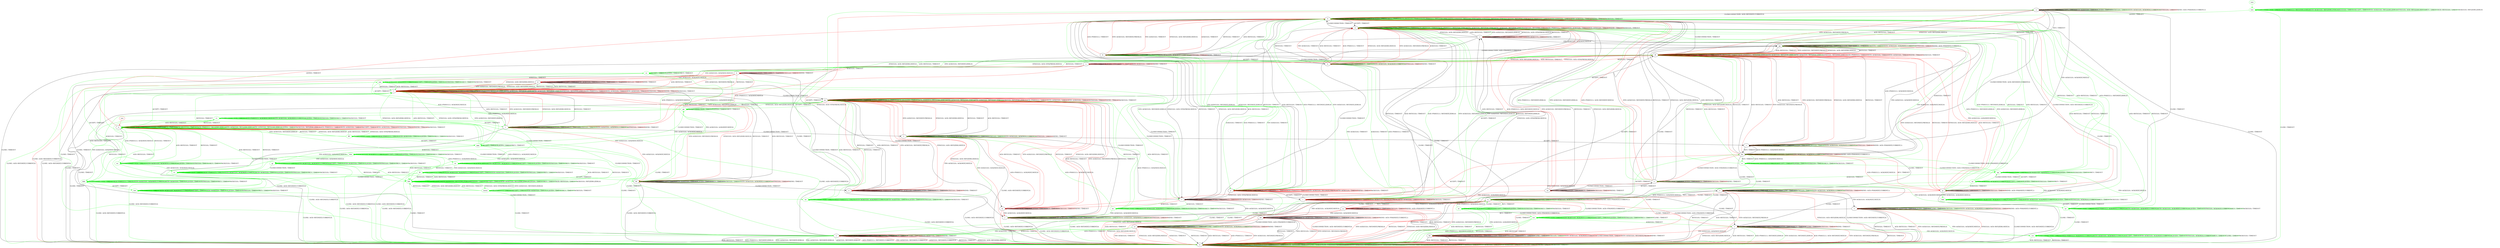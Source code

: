 digraph "" {
	graph ["Incoming time"=0.0031211376190185547,
		"Outgoing time"=0.04686260223388672,
		Output="{'States': 67, 'Transitions': 925, 'Filename': '../results/tcp_preset_100/TCP_Windows8_Server-TCP_Linux_Server-1.dot'}",
		Reference="{'States': 39, 'Transitions': 495, 'Filename': '../subjects/tcp/TCP_Windows8_Server.dot'}",
		Solver=yices,
		Updated="{'States': 58, 'Transitions': 685, 'Filename': '../subjects/tcp/TCP_Linux_Server.dot'}",
		"f-measure"=0.4959349593495935,
		precision=0.41496598639455784,
		recall=0.6161616161616161
	];
	a -> a	[key=0,
		label="ACK+PSH(V,V,1) / TIMEOUT"];
	a -> a	[key=1,
		label="ACCEPT / TIMEOUT"];
	a -> a	[key=2,
		label="FIN+ACK(V,V,0) / TIMEOUT"];
	a -> a	[key=3,
		label="LISTEN / TIMEOUT"];
	a -> a	[key=4,
		label="ACK(V,V,0) / TIMEOUT"];
	a -> a	[key=5,
		color=green,
		label="SYN+ACK(V,V,0) / ACK(NEXT,CURRENT,0)"];
	a -> a	[key=6,
		color=green,
		label="SYN(V,V,0) / TIMEOUT"];
	a -> a	[key=7,
		color=red,
		label="SEND / ACK+PSH(NEXT,CURRENT,1)"];
	a -> b	[key=0,
		label="CLOSECONNECTION / ACK+RST(NEXT,CURRENT,0)"];
	a -> v	[key=0,
		label="CLOSE / TIMEOUT"];
	a -> ff	[key=0,
		label="RST(V,V,0) / TIMEOUT"];
	a -> ff	[key=1,
		label="ACK+RST(V,V,0) / TIMEOUT"];
	a -> ff	[key=2,
		color=red,
		label="SYN+ACK(V,V,0) / RST(NEXT,FRESH,0)"];
	a -> ff	[key=3,
		color=red,
		label="SYN(V,V,0) / ACK+RST(ZERO,NEXT,0)"];
	a -> gg	[key=0,
		label="RCV / TIMEOUT"];
	b -> b	[key=0,
		label="CLOSECONNECTION / TIMEOUT"];
	b -> b	[key=1,
		label="RST(V,V,0) / TIMEOUT"];
	b -> b	[key=2,
		label="LISTEN / TIMEOUT"];
	b -> b	[key=3,
		label="RCV / TIMEOUT"];
	b -> b	[key=4,
		label="ACK+RST(V,V,0) / TIMEOUT"];
	b -> b	[key=5,
		color=green,
		label="ACK+PSH(V,V,1) / RST(ZERO,ZERO,0)"];
	b -> b	[key=6,
		color=green,
		label="SYN+ACK(V,V,0) / RST(ZERO,ZERO,0)"];
	b -> b	[key=7,
		color=green,
		label="FIN+ACK(V,V,0) / RST(ZERO,ZERO,0)"];
	b -> b	[key=8,
		color=green,
		label="ACK(V,V,0) / RST(ZERO,ZERO,0)"];
	b -> b	[key=9,
		color=red,
		label="ACK+PSH(V,V,1) / TIMEOUT"];
	b -> b	[key=10,
		color=red,
		label="SYN+ACK(V,V,0) / TIMEOUT"];
	b -> b	[key=11,
		color=red,
		label="FIN+ACK(V,V,0) / TIMEOUT"];
	b -> b	[key=12,
		color=red,
		label="SEND / TIMEOUT"];
	b -> b	[key=13,
		color=red,
		label="ACK(V,V,0) / TIMEOUT"];
	b -> n	[key=0,
		label="ACCEPT / TIMEOUT"];
	b -> r	[key=0,
		label="SYN(V,V,0) / ACK+SYN(FRESH,NEXT,0)"];
	b -> w	[key=0,
		label="CLOSE / TIMEOUT"];
	c -> c	[key=0,
		label="CLOSECONNECTION / TIMEOUT"];
	c -> c	[key=1,
		label="ACCEPT / TIMEOUT"];
	c -> c	[key=2,
		label="LISTEN / TIMEOUT"];
	c -> c	[key=3,
		label="RCV / TIMEOUT"];
	c -> c	[key=4,
		label="CLOSE / TIMEOUT"];
	c -> c	[key=5,
		label="ACK(V,V,0) / TIMEOUT"];
	c -> c	[key=6,
		color=red,
		label="SEND / TIMEOUT"];
	c -> w	[key=0,
		label="RST(V,V,0) / TIMEOUT"];
	c -> w	[key=1,
		label="SYN(V,V,0) / ACK+RST(ZERO,NEXT,0)"];
	c -> w	[key=2,
		label="ACK+RST(V,V,0) / TIMEOUT"];
	c -> w	[key=3,
		color=green,
		label="ACK+PSH(V,V,1) / RST(NEXT,ZERO,0)"];
	c -> w	[key=4,
		color=green,
		label="SYN+ACK(V,V,0) / RST(NEXT,ZERO,0)"];
	c -> w	[key=5,
		color=red,
		label="ACK+PSH(V,V,1) / ACK+RST(NEXT,NEXT,0)"];
	c -> w	[key=6,
		color=red,
		label="SYN+ACK(V,V,0) / RST(NEXT,FRESH,0)"];
	c -> hh	[key=0,
		color=red,
		label="FIN+ACK(V,V,0) / ACK(NEXT,NEXT,0)"];
	ccc	[color=green];
	c -> ccc	[key=0,
		color=green,
		label="FIN+ACK(V,V,0) / ACK(NEXT,NEXT,0)"];
	d -> d	[key=0,
		label="ACK+PSH(V,V,1) / TIMEOUT"];
	d -> d	[key=1,
		label="ACCEPT / TIMEOUT"];
	d -> d	[key=2,
		label="FIN+ACK(V,V,0) / TIMEOUT"];
	d -> d	[key=3,
		label="LISTEN / TIMEOUT"];
	d -> d	[key=4,
		label="RCV / TIMEOUT"];
	d -> d	[key=5,
		label="ACK(V,V,0) / TIMEOUT"];
	d -> d	[key=6,
		color=red,
		label="SEND / TIMEOUT"];
	d -> j	[key=0,
		label="CLOSECONNECTION / TIMEOUT"];
	d -> l	[key=0,
		label="RST(V,V,0) / TIMEOUT"];
	d -> l	[key=1,
		label="ACK+RST(V,V,0) / TIMEOUT"];
	d -> l	[key=2,
		color=red,
		label="SYN+ACK(V,V,0) / RST(NEXT,FRESH,0)"];
	d -> l	[key=3,
		color=red,
		label="SYN(V,V,0) / ACK+RST(ZERO,NEXT,0)"];
	d -> w	[key=0,
		label="CLOSE / ACK+RST(NEXT,CURRENT,0)"];
	e -> a	[key=0,
		color=red,
		label="ACCEPT / TIMEOUT"];
	e -> e	[key=0,
		label="CLOSECONNECTION / TIMEOUT"];
	e -> e	[key=1,
		label="ACK+PSH(V,V,1) / TIMEOUT"];
	e -> e	[key=2,
		label="FIN+ACK(V,V,0) / TIMEOUT"];
	e -> e	[key=3,
		label="LISTEN / TIMEOUT"];
	e -> e	[key=4,
		label="RCV / TIMEOUT"];
	e -> e	[key=5,
		label="ACK(V,V,0) / TIMEOUT"];
	e -> e	[key=6,
		color=red,
		label="SEND / TIMEOUT"];
	e -> w	[key=0,
		label="CLOSE / ACK+RST(NEXT,CURRENT,0)"];
	e -> ee	[key=0,
		label="RST(V,V,0) / TIMEOUT"];
	e -> ee	[key=1,
		label="ACK+RST(V,V,0) / TIMEOUT"];
	e -> ee	[key=2,
		color=red,
		label="SYN+ACK(V,V,0) / RST(NEXT,FRESH,0)"];
	e -> ee	[key=3,
		color=red,
		label="SYN(V,V,0) / ACK+RST(ZERO,NEXT,0)"];
	f -> e	[key=0,
		color=red,
		label="FIN+ACK(V,V,0) / ACK(NEXT,NEXT,0)"];
	f -> f	[key=0,
		label="CLOSECONNECTION / TIMEOUT"];
	f -> f	[key=1,
		label="ACK+PSH(V,V,1) / ACK(NEXT,NEXT,0)"];
	f -> f	[key=2,
		label="LISTEN / TIMEOUT"];
	f -> f	[key=3,
		label="RCV / TIMEOUT"];
	f -> f	[key=4,
		label="ACK(V,V,0) / TIMEOUT"];
	f -> f	[key=5,
		color=green,
		label="SYN+ACK(V,V,0) / ACK(NEXT,CURRENT,0)"];
	f -> f	[key=6,
		color=green,
		label="SYN(V,V,0) / TIMEOUT"];
	f -> f	[key=7,
		color=red,
		label="SEND / TIMEOUT"];
	f -> s	[key=0,
		label="ACCEPT / TIMEOUT"];
	f -> w	[key=0,
		label="CLOSE / ACK+RST(NEXT,CURRENT,0)"];
	f -> ee	[key=0,
		label="RST(V,V,0) / TIMEOUT"];
	f -> ee	[key=1,
		label="ACK+RST(V,V,0) / TIMEOUT"];
	f -> ee	[key=2,
		color=red,
		label="SYN+ACK(V,V,0) / RST(NEXT,FRESH,0)"];
	f -> ee	[key=3,
		color=red,
		label="SYN(V,V,0) / ACK+RST(ZERO,NEXT,0)"];
	oo	[color=green];
	f -> oo	[key=0,
		color=green,
		label="FIN+ACK(V,V,0) / ACK(NEXT,NEXT,0)"];
	g -> g	[key=0,
		label="ACCEPT / TIMEOUT"];
	g -> g	[key=1,
		label="LISTEN / TIMEOUT"];
	g -> g	[key=2,
		label="RCV / TIMEOUT"];
	g -> g	[key=3,
		label="ACK(V,V,0) / TIMEOUT"];
	g -> g	[key=4,
		color=red,
		label="SEND / ACK+PSH(NEXT,CURRENT,1)"];
	g -> q	[key=0,
		color=red,
		label="ACK+PSH(V,V,1) / ACK(NEXT,NEXT,0)"];
	g -> q	[key=1,
		color=red,
		label="CLOSE / TIMEOUT"];
	g -> w	[key=0,
		color=red,
		label="CLOSECONNECTION / ACK+RST(NEXT,CURRENT,0)"];
	g -> w	[key=1,
		color=red,
		label="SYN+ACK(V,V,0) / RST(NEXT,FRESH,0)"];
	g -> w	[key=2,
		color=red,
		label="RST(V,V,0) / TIMEOUT"];
	g -> w	[key=3,
		color=red,
		label="SYN(V,V,0) / ACK+RST(ZERO,NEXT,0)"];
	g -> w	[key=4,
		color=red,
		label="ACK+RST(V,V,0) / TIMEOUT"];
	g -> dd	[key=0,
		color=red,
		label="FIN+ACK(V,V,0) / ACK(NEXT,NEXT,0)"];
	h -> h	[key=0,
		label="ACCEPT / TIMEOUT"];
	h -> h	[key=1,
		label="LISTEN / TIMEOUT"];
	h -> h	[key=2,
		label="RCV / TIMEOUT"];
	h -> h	[key=3,
		color=green,
		label="SYN+ACK(V,V,0) / ACK(NEXT,CURRENT,0)"];
	h -> h	[key=4,
		color=green,
		label="SYN(V,V,0) / TIMEOUT"];
	h -> h	[key=5,
		color=red,
		label="SEND / TIMEOUT"];
	h -> i	[key=0,
		color=green,
		label="ACK+PSH(V,V,1) / TIMEOUT"];
	h -> i	[key=1,
		color=green,
		label="FIN+ACK(V,V,0) / TIMEOUT"];
	h -> i	[key=2,
		color=green,
		label="ACK(V,V,0) / TIMEOUT"];
	h -> n	[key=0,
		label="RST(V,V,0) / TIMEOUT"];
	h -> n	[key=1,
		label="ACK+RST(V,V,0) / TIMEOUT"];
	h -> n	[key=2,
		color=red,
		label="ACK+PSH(V,V,1) / TIMEOUT"];
	h -> n	[key=3,
		color=red,
		label="SYN+ACK(V,V,0) / RST(NEXT,FRESH,0)"];
	h -> n	[key=4,
		color=red,
		label="FIN+ACK(V,V,0) / TIMEOUT"];
	h -> n	[key=5,
		color=red,
		label="SYN(V,V,0) / ACK+RST(ZERO,NEXT,0)"];
	h -> n	[key=6,
		color=red,
		label="ACK(V,V,0) / TIMEOUT"];
	h -> cc	[key=0,
		label="CLOSE / TIMEOUT"];
	h -> ll	[key=0,
		label="CLOSECONNECTION / TIMEOUT"];
	i -> i	[key=0,
		label="ACCEPT / TIMEOUT"];
	i -> i	[key=1,
		label="LISTEN / TIMEOUT"];
	i -> i	[key=2,
		label="RCV / TIMEOUT"];
	i -> i	[key=3,
		color=red,
		label="ACK+PSH(V,V,1) / TIMEOUT"];
	i -> i	[key=4,
		color=red,
		label="SYN+ACK(V,V,0) / RST(NEXT,FRESH,0)"];
	i -> i	[key=5,
		color=red,
		label="FIN+ACK(V,V,0) / TIMEOUT"];
	i -> i	[key=6,
		color=red,
		label="SEND / TIMEOUT"];
	i -> i	[key=7,
		color=red,
		label="ACK(V,V,0) / TIMEOUT"];
	i -> n	[key=0,
		label="RST(V,V,0) / TIMEOUT"];
	i -> n	[key=1,
		label="ACK+RST(V,V,0) / TIMEOUT"];
	i -> n	[key=2,
		color=green,
		label="ACK+PSH(V,V,1) / RST(NEXT,ZERO,0)"];
	i -> n	[key=3,
		color=green,
		label="SYN+ACK(V,V,0) / RST(NEXT,ZERO,0)"];
	i -> n	[key=4,
		color=green,
		label="FIN+ACK(V,V,0) / RST(NEXT,ZERO,0)"];
	i -> n	[key=5,
		color=green,
		label="ACK(V,V,0) / RST(NEXT,ZERO,0)"];
	i -> p	[key=0,
		label="CLOSECONNECTION / TIMEOUT"];
	i -> y	[key=0,
		color=green,
		label="CLOSE / TIMEOUT"];
	i -> z	[key=0,
		label="SYN(V,V,0) / ACK+SYN(FRESH,NEXT,0)"];
	i -> hh	[key=0,
		color=red,
		label="CLOSE / TIMEOUT"];
	j -> j	[key=0,
		label="CLOSECONNECTION / TIMEOUT"];
	j -> j	[key=1,
		label="ACK+PSH(V,V,1) / TIMEOUT"];
	j -> j	[key=2,
		label="FIN+ACK(V,V,0) / TIMEOUT"];
	j -> j	[key=3,
		label="LISTEN / TIMEOUT"];
	j -> j	[key=4,
		label="RCV / TIMEOUT"];
	j -> j	[key=5,
		label="ACK(V,V,0) / TIMEOUT"];
	j -> j	[key=6,
		color=green,
		label="SYN+ACK(V,V,0) / ACK(NEXT,CURRENT,0)"];
	j -> j	[key=7,
		color=green,
		label="SYN(V,V,0) / TIMEOUT"];
	j -> j	[key=8,
		color=red,
		label="SEND / TIMEOUT"];
	j -> w	[key=0,
		label="CLOSE / ACK+RST(NEXT,CURRENT,0)"];
	j -> ee	[key=0,
		label="RST(V,V,0) / TIMEOUT"];
	j -> ee	[key=1,
		label="ACK+RST(V,V,0) / TIMEOUT"];
	j -> ee	[key=2,
		color=red,
		label="SYN+ACK(V,V,0) / RST(NEXT,FRESH,0)"];
	j -> ee	[key=3,
		color=red,
		label="SYN(V,V,0) / ACK+RST(ZERO,NEXT,0)"];
	j -> gg	[key=0,
		label="ACCEPT / TIMEOUT"];
	k -> d	[key=0,
		color=red,
		label="FIN+ACK(V,V,0) / ACK(NEXT,NEXT,0)"];
	k -> k	[key=0,
		label="ACCEPT / TIMEOUT"];
	k -> k	[key=1,
		label="LISTEN / TIMEOUT"];
	k -> k	[key=2,
		label="RCV / TIMEOUT"];
	k -> k	[key=3,
		label="ACK(V,V,0) / TIMEOUT"];
	k -> k	[key=4,
		color=red,
		label="SEND / TIMEOUT"];
	k -> l	[key=0,
		color=red,
		label="SYN+ACK(V,V,0) / RST(NEXT,FRESH,0)"];
	k -> l	[key=1,
		color=red,
		label="RST(V,V,0) / TIMEOUT"];
	k -> l	[key=2,
		color=red,
		label="SYN(V,V,0) / ACK+RST(ZERO,NEXT,0)"];
	k -> l	[key=3,
		color=red,
		label="ACK+RST(V,V,0) / TIMEOUT"];
	k -> m	[key=0,
		label="CLOSECONNECTION / TIMEOUT"];
	k -> t	[key=0,
		color=red,
		label="ACK+PSH(V,V,1) / ACK(NEXT,NEXT,0)"];
	k -> w	[key=0,
		color=red,
		label="CLOSE / ACK+RST(NEXT,CURRENT,0)"];
	l -> l	[key=0,
		label="RST(V,V,0) / TIMEOUT"];
	l -> l	[key=1,
		label="ACCEPT / TIMEOUT"];
	l -> l	[key=2,
		label="LISTEN / TIMEOUT"];
	l -> l	[key=3,
		label="RCV / TIMEOUT"];
	l -> l	[key=4,
		label="ACK+RST(V,V,0) / TIMEOUT"];
	l -> l	[key=5,
		color=green,
		label="ACK+PSH(V,V,1) / RST(ZERO,ZERO,0)"];
	l -> l	[key=6,
		color=green,
		label="SYN+ACK(V,V,0) / RST(ZERO,ZERO,0)"];
	l -> l	[key=7,
		color=green,
		label="FIN+ACK(V,V,0) / RST(ZERO,ZERO,0)"];
	l -> l	[key=8,
		color=green,
		label="ACK(V,V,0) / RST(ZERO,ZERO,0)"];
	l -> l	[key=9,
		color=red,
		label="ACK+PSH(V,V,1) / TIMEOUT"];
	l -> l	[key=10,
		color=red,
		label="SYN+ACK(V,V,0) / TIMEOUT"];
	l -> l	[key=11,
		color=red,
		label="FIN+ACK(V,V,0) / TIMEOUT"];
	l -> l	[key=12,
		color=red,
		label="SYN(V,V,0) / TIMEOUT"];
	l -> l	[key=13,
		color=red,
		label="SEND / TIMEOUT"];
	l -> l	[key=14,
		color=red,
		label="ACK(V,V,0) / TIMEOUT"];
	l -> w	[key=0,
		label="CLOSE / TIMEOUT"];
	l -> ee	[key=0,
		label="CLOSECONNECTION / TIMEOUT"];
	ggg	[color=green];
	l -> ggg	[key=0,
		color=green,
		label="SYN(V,V,0) / ACK+SYN(FRESH,NEXT,0)"];
	m -> f	[key=0,
		color=red,
		label="ACK+PSH(V,V,1) / ACK(NEXT,NEXT,0)"];
	m -> j	[key=0,
		color=red,
		label="FIN+ACK(V,V,0) / ACK(NEXT,NEXT,0)"];
	m -> m	[key=0,
		label="CLOSECONNECTION / TIMEOUT"];
	m -> m	[key=1,
		label="LISTEN / TIMEOUT"];
	m -> m	[key=2,
		label="RCV / TIMEOUT"];
	m -> m	[key=3,
		label="ACK(V,V,0) / TIMEOUT"];
	m -> m	[key=4,
		color=red,
		label="SEND / TIMEOUT"];
	m -> w	[key=0,
		color=red,
		label="CLOSE / ACK+RST(NEXT,CURRENT,0)"];
	m -> bb	[key=0,
		color=red,
		label="ACCEPT / TIMEOUT"];
	m -> ee	[key=0,
		color=red,
		label="SYN+ACK(V,V,0) / RST(NEXT,FRESH,0)"];
	m -> ee	[key=1,
		color=red,
		label="RST(V,V,0) / TIMEOUT"];
	m -> ee	[key=2,
		color=red,
		label="SYN(V,V,0) / ACK+RST(ZERO,NEXT,0)"];
	m -> ee	[key=3,
		color=red,
		label="ACK+RST(V,V,0) / TIMEOUT"];
	n -> b	[key=0,
		label="CLOSECONNECTION / TIMEOUT"];
	n -> n	[key=0,
		label="RST(V,V,0) / TIMEOUT"];
	n -> n	[key=1,
		label="ACCEPT / TIMEOUT"];
	n -> n	[key=2,
		label="LISTEN / TIMEOUT"];
	n -> n	[key=3,
		label="RCV / TIMEOUT"];
	n -> n	[key=4,
		label="ACK+RST(V,V,0) / TIMEOUT"];
	n -> n	[key=5,
		color=green,
		label="ACK+PSH(V,V,1) / RST(ZERO,ZERO,0)"];
	n -> n	[key=6,
		color=green,
		label="SYN+ACK(V,V,0) / RST(ZERO,ZERO,0)"];
	n -> n	[key=7,
		color=green,
		label="FIN+ACK(V,V,0) / RST(ZERO,ZERO,0)"];
	n -> n	[key=8,
		color=green,
		label="ACK(V,V,0) / RST(ZERO,ZERO,0)"];
	n -> n	[key=9,
		color=red,
		label="ACK+PSH(V,V,1) / TIMEOUT"];
	n -> n	[key=10,
		color=red,
		label="SYN+ACK(V,V,0) / TIMEOUT"];
	n -> n	[key=11,
		color=red,
		label="FIN+ACK(V,V,0) / TIMEOUT"];
	n -> n	[key=12,
		color=red,
		label="SEND / TIMEOUT"];
	n -> n	[key=13,
		color=red,
		label="ACK(V,V,0) / TIMEOUT"];
	n -> w	[key=0,
		label="CLOSE / TIMEOUT"];
	n -> z	[key=0,
		label="SYN(V,V,0) / ACK+SYN(FRESH,NEXT,0)"];
	o -> b	[key=0,
		label="RST(V,V,0) / TIMEOUT"];
	o -> b	[key=1,
		label="SYN(V,V,0) / ACK+RST(ZERO,NEXT,0)"];
	o -> b	[key=2,
		label="ACK+RST(V,V,0) / TIMEOUT"];
	o -> b	[key=3,
		color=green,
		label="ACK+PSH(V,V,1) / RST(NEXT,ZERO,0)"];
	o -> b	[key=4,
		color=green,
		label="SYN+ACK(V,V,0) / RST(NEXT,ZERO,0)"];
	o -> b	[key=5,
		color=red,
		label="ACK+PSH(V,V,1) / ACK+RST(NEXT,NEXT,0)"];
	o -> b	[key=6,
		color=red,
		label="SYN+ACK(V,V,0) / RST(NEXT,FRESH,0)"];
	o -> c	[key=0,
		label="CLOSE / TIMEOUT"];
	o -> o	[key=0,
		label="CLOSECONNECTION / TIMEOUT"];
	o -> o	[key=1,
		label="LISTEN / TIMEOUT"];
	o -> o	[key=2,
		label="RCV / TIMEOUT"];
	o -> o	[key=3,
		label="ACK(V,V,0) / TIMEOUT"];
	o -> o	[key=4,
		color=red,
		label="SEND / TIMEOUT"];
	o -> p	[key=0,
		color=red,
		label="FIN+ACK(V,V,0) / ACK(NEXT,NEXT,0)"];
	o -> aa	[key=0,
		label="ACCEPT / TIMEOUT"];
	yy	[color=green];
	o -> yy	[key=0,
		color=green,
		label="FIN+ACK(V,V,0) / ACK(NEXT,NEXT,0)"];
	p -> b	[key=0,
		label="RST(V,V,0) / TIMEOUT"];
	p -> b	[key=1,
		label="ACK+RST(V,V,0) / TIMEOUT"];
	p -> b	[key=2,
		color=green,
		label="ACK+PSH(V,V,1) / RST(NEXT,ZERO,0)"];
	p -> b	[key=3,
		color=green,
		label="SYN+ACK(V,V,0) / RST(NEXT,ZERO,0)"];
	p -> b	[key=4,
		color=green,
		label="FIN+ACK(V,V,0) / RST(NEXT,ZERO,0)"];
	p -> b	[key=5,
		color=green,
		label="ACK(V,V,0) / RST(NEXT,ZERO,0)"];
	p -> i	[key=0,
		label="ACCEPT / TIMEOUT"];
	p -> p	[key=0,
		label="CLOSECONNECTION / TIMEOUT"];
	p -> p	[key=1,
		label="LISTEN / TIMEOUT"];
	p -> p	[key=2,
		label="RCV / TIMEOUT"];
	p -> p	[key=3,
		color=red,
		label="ACK+PSH(V,V,1) / TIMEOUT"];
	p -> p	[key=4,
		color=red,
		label="SYN+ACK(V,V,0) / RST(NEXT,FRESH,0)"];
	p -> p	[key=5,
		color=red,
		label="FIN+ACK(V,V,0) / TIMEOUT"];
	p -> p	[key=6,
		color=red,
		label="SEND / TIMEOUT"];
	p -> p	[key=7,
		color=red,
		label="ACK(V,V,0) / TIMEOUT"];
	p -> r	[key=0,
		label="SYN(V,V,0) / ACK+SYN(FRESH,NEXT,0)"];
	p -> y	[key=0,
		color=green,
		label="CLOSE / TIMEOUT"];
	p -> hh	[key=0,
		color=red,
		label="CLOSE / TIMEOUT"];
	q -> c	[key=0,
		color=red,
		label="CLOSECONNECTION / ACK+FIN(NEXT,CURRENT,0)"];
	q -> g	[key=0,
		color=red,
		label="RCV / TIMEOUT"];
	q -> q	[key=0,
		label="ACCEPT / TIMEOUT"];
	q -> q	[key=1,
		label="LISTEN / TIMEOUT"];
	q -> q	[key=2,
		label="CLOSE / TIMEOUT"];
	q -> q	[key=3,
		label="ACK(V,V,0) / TIMEOUT"];
	q -> q	[key=4,
		color=green,
		label="SYN+ACK(V,V,0) / ACK(NEXT,CURRENT,0)"];
	q -> q	[key=5,
		color=green,
		label="SYN(V,V,0) / TIMEOUT"];
	q -> q	[key=6,
		color=red,
		label="SEND / ACK+PSH(NEXT,CURRENT,1)"];
	q -> w	[key=0,
		label="RST(V,V,0) / TIMEOUT"];
	q -> w	[key=1,
		label="ACK+RST(V,V,0) / TIMEOUT"];
	q -> w	[key=2,
		color=red,
		label="SYN+ACK(V,V,0) / RST(NEXT,FRESH,0)"];
	q -> w	[key=3,
		color=red,
		label="SYN(V,V,0) / ACK+RST(ZERO,NEXT,0)"];
	q -> x	[key=0,
		label="ACK+PSH(V,V,1) / ACK(NEXT,NEXT,0)"];
	q -> dd	[key=0,
		label="FIN+ACK(V,V,0) / ACK(NEXT,NEXT,0)"];
	ww	[color=green];
	q -> ww	[key=0,
		color=green,
		label="CLOSECONNECTION / ACK+FIN(NEXT,CURRENT,0)"];
	zz	[color=green];
	q -> zz	[key=0,
		color=green,
		label="RCV / TIMEOUT"];
	r -> b	[key=0,
		label="RST(V,V,0) / TIMEOUT"];
	r -> b	[key=1,
		label="SYN(V,V,0) / ACK+RST(ZERO,NEXT,0)"];
	r -> b	[key=2,
		label="ACK+RST(V,V,0) / TIMEOUT"];
	r -> b	[key=3,
		color=green,
		label="SYN+ACK(V,V,0) / RST(NEXT,ZERO,0)"];
	r -> f	[key=0,
		label="ACK+PSH(V,V,1) / ACK(NEXT,NEXT,0)"];
	r -> j	[key=0,
		label="FIN+ACK(V,V,0) / ACK(NEXT,NEXT,0)"];
	r -> m	[key=0,
		color=red,
		label="ACK(V,V,0) / TIMEOUT"];
	r -> r	[key=0,
		label="CLOSECONNECTION / TIMEOUT"];
	r -> r	[key=1,
		label="LISTEN / TIMEOUT"];
	r -> r	[key=2,
		label="RCV / TIMEOUT"];
	r -> r	[key=3,
		color=red,
		label="SYN+ACK(V,V,0) / TIMEOUT"];
	r -> r	[key=4,
		color=red,
		label="SEND / TIMEOUT"];
	r -> y	[key=0,
		label="CLOSE / TIMEOUT"];
	r -> z	[key=0,
		label="ACCEPT / TIMEOUT"];
	nn	[color=green];
	r -> nn	[key=0,
		color=green,
		label="ACK(V,V,0) / TIMEOUT"];
	s -> a	[key=0,
		label="FIN+ACK(V,V,0) / ACK(NEXT,NEXT,0)"];
	s -> b	[key=0,
		label="CLOSECONNECTION / ACK+RST(NEXT,CURRENT,0)"];
	s -> s	[key=0,
		label="ACK+PSH(V,V,1) / ACK(NEXT,NEXT,0)"];
	s -> s	[key=1,
		label="ACCEPT / TIMEOUT"];
	s -> s	[key=2,
		label="LISTEN / TIMEOUT"];
	s -> s	[key=3,
		label="ACK(V,V,0) / TIMEOUT"];
	s -> s	[key=4,
		color=green,
		label="SYN+ACK(V,V,0) / ACK(NEXT,CURRENT,0)"];
	s -> s	[key=5,
		color=green,
		label="SYN(V,V,0) / TIMEOUT"];
	s -> s	[key=6,
		color=red,
		label="SEND / ACK+PSH(NEXT,CURRENT,1)"];
	s -> x	[key=0,
		label="CLOSE / TIMEOUT"];
	s -> bb	[key=0,
		label="RCV / TIMEOUT"];
	s -> ff	[key=0,
		label="RST(V,V,0) / TIMEOUT"];
	s -> ff	[key=1,
		label="ACK+RST(V,V,0) / TIMEOUT"];
	s -> ff	[key=2,
		color=red,
		label="SYN+ACK(V,V,0) / RST(NEXT,FRESH,0)"];
	s -> ff	[key=3,
		color=red,
		label="SYN(V,V,0) / ACK+RST(ZERO,NEXT,0)"];
	t -> f	[key=0,
		label="CLOSECONNECTION / TIMEOUT"];
	t -> l	[key=0,
		label="RST(V,V,0) / TIMEOUT"];
	t -> l	[key=1,
		label="ACK+RST(V,V,0) / TIMEOUT"];
	t -> l	[key=2,
		color=red,
		label="SYN+ACK(V,V,0) / RST(NEXT,FRESH,0)"];
	t -> l	[key=3,
		color=red,
		label="SYN(V,V,0) / ACK+RST(ZERO,NEXT,0)"];
	t -> t	[key=0,
		label="ACK+PSH(V,V,1) / ACK(NEXT,NEXT,0)"];
	t -> t	[key=1,
		label="ACCEPT / TIMEOUT"];
	t -> t	[key=2,
		label="LISTEN / TIMEOUT"];
	t -> t	[key=3,
		label="RCV / TIMEOUT"];
	t -> t	[key=4,
		label="ACK(V,V,0) / TIMEOUT"];
	t -> t	[key=5,
		color=green,
		label="SYN+ACK(V,V,0) / ACK(NEXT,CURRENT,0)"];
	t -> t	[key=6,
		color=green,
		label="SYN(V,V,0) / TIMEOUT"];
	t -> t	[key=7,
		color=red,
		label="SEND / TIMEOUT"];
	t -> w	[key=0,
		label="CLOSE / ACK+RST(NEXT,CURRENT,0)"];
	t -> kk	[key=0,
		color=red,
		label="FIN+ACK(V,V,0) / ACK(NEXT,NEXT,0)"];
	eee	[color=green];
	t -> eee	[key=0,
		color=green,
		label="FIN+ACK(V,V,0) / ACK(NEXT,NEXT,0)"];
	u -> d	[key=0,
		color=red,
		label="FIN+ACK(V,V,0) / ACK(NEXT,NEXT,0)"];
	u -> k	[key=0,
		color=red,
		label="ACK(V,V,0) / TIMEOUT"];
	u -> r	[key=0,
		label="CLOSECONNECTION / TIMEOUT"];
	u -> t	[key=0,
		color=red,
		label="ACK+PSH(V,V,1) / ACK(NEXT,NEXT,0)"];
	u -> u	[key=0,
		label="ACCEPT / TIMEOUT"];
	u -> u	[key=1,
		label="LISTEN / TIMEOUT"];
	u -> u	[key=2,
		label="RCV / TIMEOUT"];
	u -> u	[key=3,
		color=red,
		label="SYN+ACK(V,V,0) / TIMEOUT"];
	u -> u	[key=4,
		color=red,
		label="SEND / TIMEOUT"];
	u -> y	[key=0,
		label="CLOSE / TIMEOUT"];
	u -> ff	[key=0,
		color=red,
		label="RST(V,V,0) / TIMEOUT"];
	u -> ff	[key=1,
		color=red,
		label="SYN(V,V,0) / ACK+RST(ZERO,NEXT,0)"];
	u -> ff	[key=2,
		color=red,
		label="ACK+RST(V,V,0) / TIMEOUT"];
	v -> v	[key=0,
		label="ACK+PSH(V,V,1) / TIMEOUT"];
	v -> v	[key=1,
		label="ACCEPT / TIMEOUT"];
	v -> v	[key=2,
		label="FIN+ACK(V,V,0) / TIMEOUT"];
	v -> v	[key=3,
		label="LISTEN / TIMEOUT"];
	v -> v	[key=4,
		label="CLOSE / TIMEOUT"];
	v -> v	[key=5,
		label="ACK(V,V,0) / TIMEOUT"];
	v -> v	[key=6,
		color=green,
		label="SYN+ACK(V,V,0) / ACK(NEXT,CURRENT,0)"];
	v -> v	[key=7,
		color=green,
		label="SYN(V,V,0) / TIMEOUT"];
	v -> v	[key=8,
		color=red,
		label="SEND / ACK+PSH(NEXT,CURRENT,1)"];
	v -> w	[key=0,
		label="CLOSECONNECTION / ACK+RST(NEXT,CURRENT,0)"];
	v -> w	[key=1,
		label="RST(V,V,0) / TIMEOUT"];
	v -> w	[key=2,
		label="ACK+RST(V,V,0) / TIMEOUT"];
	v -> w	[key=3,
		color=red,
		label="SYN+ACK(V,V,0) / RST(NEXT,FRESH,0)"];
	v -> w	[key=4,
		color=red,
		label="SYN(V,V,0) / ACK+RST(ZERO,NEXT,0)"];
	v -> dd	[key=0,
		label="RCV / TIMEOUT"];
	w -> w	[key=0,
		label="CLOSECONNECTION / TIMEOUT"];
	w -> w	[key=1,
		label="RST(V,V,0) / TIMEOUT"];
	w -> w	[key=2,
		label="ACCEPT / TIMEOUT"];
	w -> w	[key=3,
		label="LISTEN / TIMEOUT"];
	w -> w	[key=4,
		label="RCV / TIMEOUT"];
	w -> w	[key=5,
		label="ACK+RST(V,V,0) / TIMEOUT"];
	w -> w	[key=6,
		label="CLOSE / TIMEOUT"];
	w -> w	[key=7,
		color=green,
		label="ACK+PSH(V,V,1) / RST(ZERO,ZERO,0)"];
	w -> w	[key=8,
		color=green,
		label="SYN+ACK(V,V,0) / RST(ZERO,ZERO,0)"];
	w -> w	[key=9,
		color=green,
		label="FIN+ACK(V,V,0) / RST(ZERO,ZERO,0)"];
	w -> w	[key=10,
		color=green,
		label="SYN(V,V,0) / ACK+RST(ZERO,NEXT,0)"];
	w -> w	[key=11,
		color=green,
		label="ACK(V,V,0) / RST(ZERO,ZERO,0)"];
	w -> w	[key=12,
		color=red,
		label="ACK+PSH(V,V,1) / TIMEOUT"];
	w -> w	[key=13,
		color=red,
		label="SYN+ACK(V,V,0) / TIMEOUT"];
	w -> w	[key=14,
		color=red,
		label="FIN+ACK(V,V,0) / TIMEOUT"];
	w -> w	[key=15,
		color=red,
		label="SYN(V,V,0) / TIMEOUT"];
	w -> w	[key=16,
		color=red,
		label="SEND / TIMEOUT"];
	w -> w	[key=17,
		color=red,
		label="ACK(V,V,0) / TIMEOUT"];
	x -> q	[key=0,
		label="RCV / TIMEOUT"];
	x -> v	[key=0,
		label="FIN+ACK(V,V,0) / ACK(NEXT,NEXT,0)"];
	x -> w	[key=0,
		label="CLOSECONNECTION / ACK+RST(NEXT,CURRENT,0)"];
	x -> w	[key=1,
		label="RST(V,V,0) / TIMEOUT"];
	x -> w	[key=2,
		label="ACK+RST(V,V,0) / TIMEOUT"];
	x -> w	[key=3,
		color=red,
		label="SYN+ACK(V,V,0) / RST(NEXT,FRESH,0)"];
	x -> w	[key=4,
		color=red,
		label="SYN(V,V,0) / ACK+RST(ZERO,NEXT,0)"];
	x -> x	[key=0,
		label="ACK+PSH(V,V,1) / ACK(NEXT,NEXT,0)"];
	x -> x	[key=1,
		label="ACCEPT / TIMEOUT"];
	x -> x	[key=2,
		label="LISTEN / TIMEOUT"];
	x -> x	[key=3,
		label="CLOSE / TIMEOUT"];
	x -> x	[key=4,
		label="ACK(V,V,0) / TIMEOUT"];
	x -> x	[key=5,
		color=green,
		label="SYN+ACK(V,V,0) / ACK(NEXT,CURRENT,0)"];
	x -> x	[key=6,
		color=green,
		label="SYN(V,V,0) / TIMEOUT"];
	x -> x	[key=7,
		color=red,
		label="SEND / ACK+PSH(NEXT,CURRENT,1)"];
	y -> w	[key=0,
		label="RST(V,V,0) / TIMEOUT"];
	y -> w	[key=1,
		label="SYN(V,V,0) / ACK+RST(ZERO,NEXT,0)"];
	y -> w	[key=2,
		label="ACK+RST(V,V,0) / TIMEOUT"];
	y -> w	[key=3,
		color=green,
		label="ACK+PSH(V,V,1) / RST(NEXT,ZERO,0)"];
	y -> w	[key=4,
		color=green,
		label="SYN+ACK(V,V,0) / RST(NEXT,ZERO,0)"];
	y -> w	[key=5,
		color=green,
		label="FIN+ACK(V,V,0) / RST(NEXT,ZERO,0)"];
	y -> w	[key=6,
		color=green,
		label="ACK(V,V,0) / RST(NEXT,ZERO,0)"];
	y -> w	[key=7,
		color=red,
		label="ACK+PSH(V,V,1) / RST(NEXT,CURRENT,0)"];
	y -> w	[key=8,
		color=red,
		label="FIN+ACK(V,V,0) / RST(NEXT,CURRENT,0)"];
	y -> w	[key=9,
		color=red,
		label="ACK(V,V,0) / RST(NEXT,CURRENT,0)"];
	y -> y	[key=0,
		label="CLOSECONNECTION / TIMEOUT"];
	y -> y	[key=1,
		label="ACCEPT / TIMEOUT"];
	y -> y	[key=2,
		label="LISTEN / TIMEOUT"];
	y -> y	[key=3,
		label="RCV / TIMEOUT"];
	y -> y	[key=4,
		label="CLOSE / TIMEOUT"];
	y -> y	[key=5,
		color=red,
		label="SYN+ACK(V,V,0) / TIMEOUT"];
	y -> y	[key=6,
		color=red,
		label="SEND / TIMEOUT"];
	z -> n	[key=0,
		label="RST(V,V,0) / TIMEOUT"];
	z -> n	[key=1,
		label="SYN(V,V,0) / ACK+RST(ZERO,NEXT,0)"];
	z -> n	[key=2,
		label="ACK+RST(V,V,0) / TIMEOUT"];
	z -> n	[key=3,
		color=green,
		label="SYN+ACK(V,V,0) / RST(NEXT,ZERO,0)"];
	z -> r	[key=0,
		label="CLOSECONNECTION / TIMEOUT"];
	z -> s	[key=0,
		label="ACK+PSH(V,V,1) / ACK(NEXT,NEXT,0)"];
	z -> y	[key=0,
		label="CLOSE / TIMEOUT"];
	z -> z	[key=0,
		label="ACCEPT / TIMEOUT"];
	z -> z	[key=1,
		label="LISTEN / TIMEOUT"];
	z -> z	[key=2,
		label="RCV / TIMEOUT"];
	z -> z	[key=3,
		color=red,
		label="SYN+ACK(V,V,0) / TIMEOUT"];
	z -> z	[key=4,
		color=red,
		label="SEND / TIMEOUT"];
	z -> bb	[key=0,
		label="ACK(V,V,0) / TIMEOUT"];
	z -> gg	[key=0,
		label="FIN+ACK(V,V,0) / ACK(NEXT,NEXT,0)"];
	aa -> c	[key=0,
		label="CLOSE / TIMEOUT"];
	aa -> i	[key=0,
		color=red,
		label="FIN+ACK(V,V,0) / ACK(NEXT,NEXT,0)"];
	aa -> n	[key=0,
		label="RST(V,V,0) / TIMEOUT"];
	aa -> n	[key=1,
		label="SYN(V,V,0) / ACK+RST(ZERO,NEXT,0)"];
	aa -> n	[key=2,
		label="ACK+RST(V,V,0) / TIMEOUT"];
	aa -> n	[key=3,
		color=red,
		label="ACK+PSH(V,V,1) / ACK+RST(NEXT,NEXT,0)"];
	aa -> n	[key=4,
		color=red,
		label="SYN+ACK(V,V,0) / RST(NEXT,FRESH,0)"];
	aa -> o	[key=0,
		label="CLOSECONNECTION / TIMEOUT"];
	aa -> aa	[key=0,
		label="ACCEPT / TIMEOUT"];
	aa -> aa	[key=1,
		label="LISTEN / TIMEOUT"];
	aa -> aa	[key=2,
		label="RCV / TIMEOUT"];
	aa -> aa	[key=3,
		label="ACK(V,V,0) / TIMEOUT"];
	aa -> aa	[key=4,
		color=red,
		label="SEND / TIMEOUT"];
	bb -> o	[key=0,
		color=red,
		label="CLOSECONNECTION / ACK+FIN(NEXT,CURRENT,0)"];
	bb -> q	[key=0,
		label="CLOSE / TIMEOUT"];
	bb -> s	[key=0,
		label="ACK+PSH(V,V,1) / ACK(NEXT,NEXT,0)"];
	bb -> bb	[key=0,
		label="ACCEPT / TIMEOUT"];
	bb -> bb	[key=1,
		label="LISTEN / TIMEOUT"];
	bb -> bb	[key=2,
		label="ACK(V,V,0) / TIMEOUT"];
	bb -> bb	[key=3,
		color=green,
		label="SYN+ACK(V,V,0) / ACK(NEXT,CURRENT,0)"];
	bb -> bb	[key=4,
		color=green,
		label="SYN(V,V,0) / TIMEOUT"];
	bb -> bb	[key=5,
		color=red,
		label="SEND / ACK+PSH(NEXT,CURRENT,1)"];
	bb -> ff	[key=0,
		label="RST(V,V,0) / TIMEOUT"];
	bb -> ff	[key=1,
		label="ACK+RST(V,V,0) / TIMEOUT"];
	bb -> ff	[key=2,
		color=red,
		label="SYN+ACK(V,V,0) / RST(NEXT,FRESH,0)"];
	bb -> ff	[key=3,
		color=red,
		label="SYN(V,V,0) / ACK+RST(ZERO,NEXT,0)"];
	bb -> gg	[key=0,
		label="FIN+ACK(V,V,0) / ACK(NEXT,NEXT,0)"];
	bb -> jj	[key=0,
		color=red,
		label="RCV / TIMEOUT"];
	qq	[color=green];
	bb -> qq	[key=0,
		color=green,
		label="CLOSECONNECTION / ACK+FIN(NEXT,CURRENT,0)"];
	rr	[color=green];
	bb -> rr	[key=0,
		color=green,
		label="RCV / TIMEOUT"];
	cc -> w	[key=0,
		label="RST(V,V,0) / TIMEOUT"];
	cc -> w	[key=1,
		label="ACK+RST(V,V,0) / TIMEOUT"];
	cc -> w	[key=2,
		color=red,
		label="ACK+PSH(V,V,1) / TIMEOUT"];
	cc -> w	[key=3,
		color=red,
		label="SYN+ACK(V,V,0) / RST(NEXT,FRESH,0)"];
	cc -> w	[key=4,
		color=red,
		label="FIN+ACK(V,V,0) / TIMEOUT"];
	cc -> w	[key=5,
		color=red,
		label="SYN(V,V,0) / ACK+RST(ZERO,NEXT,0)"];
	cc -> w	[key=6,
		color=red,
		label="ACK(V,V,0) / TIMEOUT"];
	cc -> y	[key=0,
		color=green,
		label="ACK+PSH(V,V,1) / TIMEOUT"];
	cc -> y	[key=1,
		color=green,
		label="FIN+ACK(V,V,0) / TIMEOUT"];
	cc -> y	[key=2,
		color=green,
		label="ACK(V,V,0) / TIMEOUT"];
	cc -> cc	[key=0,
		label="CLOSECONNECTION / TIMEOUT"];
	cc -> cc	[key=1,
		label="ACCEPT / TIMEOUT"];
	cc -> cc	[key=2,
		label="LISTEN / TIMEOUT"];
	cc -> cc	[key=3,
		label="RCV / TIMEOUT"];
	cc -> cc	[key=4,
		label="CLOSE / TIMEOUT"];
	cc -> cc	[key=5,
		color=green,
		label="SYN+ACK(V,V,0) / ACK(NEXT,CURRENT,0)"];
	cc -> cc	[key=6,
		color=green,
		label="SYN(V,V,0) / TIMEOUT"];
	cc -> cc	[key=7,
		color=red,
		label="SEND / TIMEOUT"];
	dd -> w	[key=0,
		label="RST(V,V,0) / TIMEOUT"];
	dd -> w	[key=1,
		label="ACK+RST(V,V,0) / TIMEOUT"];
	dd -> w	[key=2,
		color=red,
		label="SYN+ACK(V,V,0) / RST(NEXT,FRESH,0)"];
	dd -> w	[key=3,
		color=red,
		label="SYN(V,V,0) / ACK+RST(ZERO,NEXT,0)"];
	dd -> cc	[key=0,
		label="CLOSECONNECTION / ACK+FIN(NEXT,CURRENT,0)"];
	dd -> dd	[key=0,
		label="ACK+PSH(V,V,1) / TIMEOUT"];
	dd -> dd	[key=1,
		label="ACCEPT / TIMEOUT"];
	dd -> dd	[key=2,
		label="FIN+ACK(V,V,0) / TIMEOUT"];
	dd -> dd	[key=3,
		label="LISTEN / TIMEOUT"];
	dd -> dd	[key=4,
		label="RCV / TIMEOUT"];
	dd -> dd	[key=5,
		label="CLOSE / TIMEOUT"];
	dd -> dd	[key=6,
		label="ACK(V,V,0) / TIMEOUT"];
	dd -> dd	[key=7,
		color=red,
		label="SEND / ACK+PSH(NEXT,CURRENT,1)"];
	ee -> w	[key=0,
		label="CLOSE / TIMEOUT"];
	ee -> ee	[key=0,
		label="CLOSECONNECTION / TIMEOUT"];
	ee -> ee	[key=1,
		label="RST(V,V,0) / TIMEOUT"];
	ee -> ee	[key=2,
		label="LISTEN / TIMEOUT"];
	ee -> ee	[key=3,
		label="RCV / TIMEOUT"];
	ee -> ee	[key=4,
		label="ACK+RST(V,V,0) / TIMEOUT"];
	ee -> ee	[key=5,
		color=green,
		label="ACK+PSH(V,V,1) / RST(ZERO,ZERO,0)"];
	ee -> ee	[key=6,
		color=green,
		label="SYN+ACK(V,V,0) / RST(ZERO,ZERO,0)"];
	ee -> ee	[key=7,
		color=green,
		label="FIN+ACK(V,V,0) / RST(ZERO,ZERO,0)"];
	ee -> ee	[key=8,
		color=green,
		label="ACK(V,V,0) / RST(ZERO,ZERO,0)"];
	ee -> ee	[key=9,
		color=red,
		label="ACK+PSH(V,V,1) / TIMEOUT"];
	ee -> ee	[key=10,
		color=red,
		label="SYN+ACK(V,V,0) / TIMEOUT"];
	ee -> ee	[key=11,
		color=red,
		label="FIN+ACK(V,V,0) / TIMEOUT"];
	ee -> ee	[key=12,
		color=red,
		label="SYN(V,V,0) / TIMEOUT"];
	ee -> ee	[key=13,
		color=red,
		label="SEND / TIMEOUT"];
	ee -> ee	[key=14,
		color=red,
		label="ACK(V,V,0) / TIMEOUT"];
	ee -> ff	[key=0,
		label="ACCEPT / TIMEOUT"];
	pp	[color=green];
	ee -> pp	[key=0,
		color=green,
		label="SYN(V,V,0) / ACK+SYN(FRESH,NEXT,0)"];
	ff -> b	[key=0,
		label="CLOSECONNECTION / TIMEOUT"];
	ff -> u	[key=0,
		color=red,
		label="SYN(V,V,0) / ACK+SYN(FRESH,NEXT,0)"];
	ff -> w	[key=0,
		label="CLOSE / TIMEOUT"];
	ff -> ff	[key=0,
		label="RST(V,V,0) / TIMEOUT"];
	ff -> ff	[key=1,
		label="ACCEPT / TIMEOUT"];
	ff -> ff	[key=2,
		label="LISTEN / TIMEOUT"];
	ff -> ff	[key=3,
		label="RCV / TIMEOUT"];
	ff -> ff	[key=4,
		label="ACK+RST(V,V,0) / TIMEOUT"];
	ff -> ff	[key=5,
		color=green,
		label="ACK+PSH(V,V,1) / RST(ZERO,ZERO,0)"];
	ff -> ff	[key=6,
		color=green,
		label="SYN+ACK(V,V,0) / RST(ZERO,ZERO,0)"];
	ff -> ff	[key=7,
		color=green,
		label="FIN+ACK(V,V,0) / RST(ZERO,ZERO,0)"];
	ff -> ff	[key=8,
		color=green,
		label="ACK(V,V,0) / RST(ZERO,ZERO,0)"];
	ff -> ff	[key=9,
		color=red,
		label="ACK+PSH(V,V,1) / TIMEOUT"];
	ff -> ff	[key=10,
		color=red,
		label="SYN+ACK(V,V,0) / TIMEOUT"];
	ff -> ff	[key=11,
		color=red,
		label="FIN+ACK(V,V,0) / TIMEOUT"];
	ff -> ff	[key=12,
		color=red,
		label="SEND / TIMEOUT"];
	ff -> ff	[key=13,
		color=red,
		label="ACK(V,V,0) / TIMEOUT"];
	ss	[color=green];
	ff -> ss	[key=0,
		color=green,
		label="SYN(V,V,0) / ACK+SYN(FRESH,NEXT,0)"];
	gg -> dd	[key=0,
		label="CLOSE / TIMEOUT"];
	gg -> ff	[key=0,
		label="RST(V,V,0) / TIMEOUT"];
	gg -> ff	[key=1,
		label="ACK+RST(V,V,0) / TIMEOUT"];
	gg -> ff	[key=2,
		color=red,
		label="SYN+ACK(V,V,0) / RST(NEXT,FRESH,0)"];
	gg -> ff	[key=3,
		color=red,
		label="SYN(V,V,0) / ACK+RST(ZERO,NEXT,0)"];
	gg -> gg	[key=0,
		label="ACK+PSH(V,V,1) / TIMEOUT"];
	gg -> gg	[key=1,
		label="ACCEPT / TIMEOUT"];
	gg -> gg	[key=2,
		label="FIN+ACK(V,V,0) / TIMEOUT"];
	gg -> gg	[key=3,
		label="LISTEN / TIMEOUT"];
	gg -> gg	[key=4,
		label="RCV / TIMEOUT"];
	gg -> gg	[key=5,
		label="ACK(V,V,0) / TIMEOUT"];
	gg -> gg	[key=6,
		color=green,
		label="SYN+ACK(V,V,0) / ACK(NEXT,CURRENT,0)"];
	gg -> gg	[key=7,
		color=green,
		label="SYN(V,V,0) / TIMEOUT"];
	gg -> gg	[key=8,
		color=red,
		label="SEND / ACK+PSH(NEXT,CURRENT,1)"];
	gg -> ll	[key=0,
		label="CLOSECONNECTION / ACK+FIN(NEXT,CURRENT,0)"];
	hh -> w	[key=0,
		label="RST(V,V,0) / TIMEOUT"];
	hh -> w	[key=1,
		label="ACK+RST(V,V,0) / TIMEOUT"];
	hh -> hh	[key=0,
		label="ACK+PSH(V,V,1) / TIMEOUT"];
	hh -> hh	[key=1,
		label="ACCEPT / TIMEOUT"];
	hh -> hh	[key=2,
		label="FIN+ACK(V,V,0) / TIMEOUT"];
	hh -> hh	[key=3,
		label="LISTEN / TIMEOUT"];
	hh -> hh	[key=4,
		label="SYN(V,V,0) / TIMEOUT"];
	hh -> hh	[key=5,
		label="RCV / TIMEOUT"];
	hh -> hh	[key=6,
		label="CLOSE / TIMEOUT"];
	hh -> hh	[key=7,
		label="ACK(V,V,0) / TIMEOUT"];
	hh -> hh	[key=8,
		color=green,
		label="SYN+ACK(V,V,0) / ACK(NEXT,CURRENT,0)"];
	hh -> hh	[key=9,
		color=red,
		label="CLOSECONNECTION / TIMEOUT"];
	hh -> hh	[key=10,
		color=red,
		label="SYN+ACK(V,V,0) / RST(NEXT,FRESH,0)"];
	hh -> hh	[key=11,
		color=red,
		label="SEND / TIMEOUT"];
	ii -> b	[key=0,
		color=red,
		label="LISTEN / TIMEOUT"];
	ii -> l	[key=0,
		color=green,
		label="ACCEPT / TIMEOUT"];
	ii -> w	[key=0,
		label="CLOSE / TIMEOUT"];
	ii -> ii	[key=0,
		label="CLOSECONNECTION / TIMEOUT"];
	ii -> ii	[key=1,
		label="RST(V,V,0) / TIMEOUT"];
	ii -> ii	[key=2,
		label="RCV / TIMEOUT"];
	ii -> ii	[key=3,
		label="ACK+RST(V,V,0) / TIMEOUT"];
	ii -> ii	[key=4,
		color=green,
		label="ACK+PSH(V,V,1) / RST(ZERO,ZERO,0)"];
	ii -> ii	[key=5,
		color=green,
		label="SYN+ACK(V,V,0) / RST(ZERO,ZERO,0)"];
	ii -> ii	[key=6,
		color=green,
		label="FIN+ACK(V,V,0) / RST(ZERO,ZERO,0)"];
	ii -> ii	[key=7,
		color=green,
		label="LISTEN / TIMEOUT"];
	ii -> ii	[key=8,
		color=green,
		label="ACK(V,V,0) / RST(ZERO,ZERO,0)"];
	ii -> ii	[key=9,
		color=red,
		label="ACK+PSH(V,V,1) / TIMEOUT"];
	ii -> ii	[key=10,
		color=red,
		label="SYN+ACK(V,V,0) / TIMEOUT"];
	ii -> ii	[key=11,
		color=red,
		label="ACCEPT / TIMEOUT"];
	ii -> ii	[key=12,
		color=red,
		label="FIN+ACK(V,V,0) / TIMEOUT"];
	ii -> ii	[key=13,
		color=red,
		label="SYN(V,V,0) / TIMEOUT"];
	ii -> ii	[key=14,
		color=red,
		label="SEND / TIMEOUT"];
	ii -> ii	[key=15,
		color=red,
		label="ACK(V,V,0) / TIMEOUT"];
	fff	[color=green];
	ii -> fff	[key=0,
		color=green,
		label="SYN(V,V,0) / ACK+SYN(FRESH,NEXT,0)"];
	jj -> b	[key=0,
		color=red,
		label="CLOSECONNECTION / ACK+RST(NEXT,CURRENT,0)"];
	jj -> n	[key=0,
		color=green,
		label="ACK+PSH(V,V,1) / RST(NEXT,ZERO,0)"];
	jj -> n	[key=1,
		color=green,
		label="SYN+ACK(V,V,0) / RST(NEXT,ZERO,0)"];
	jj -> q	[key=0,
		color=red,
		label="CLOSE / TIMEOUT"];
	jj -> bb	[key=0,
		color=red,
		label="ACK+PSH(V,V,1) / ACK(NEXT,NEXT,0)"];
	jj -> ff	[key=0,
		color=red,
		label="SYN+ACK(V,V,0) / RST(NEXT,FRESH,0)"];
	jj -> ff	[key=1,
		color=red,
		label="RST(V,V,0) / TIMEOUT"];
	jj -> ff	[key=2,
		color=red,
		label="SYN(V,V,0) / ACK+RST(ZERO,NEXT,0)"];
	jj -> ff	[key=3,
		color=red,
		label="ACK+RST(V,V,0) / TIMEOUT"];
	jj -> gg	[key=0,
		color=red,
		label="FIN+ACK(V,V,0) / ACK(NEXT,NEXT,0)"];
	jj -> jj	[key=0,
		label="ACCEPT / TIMEOUT"];
	jj -> jj	[key=1,
		label="LISTEN / TIMEOUT"];
	jj -> jj	[key=2,
		label="RCV / TIMEOUT"];
	jj -> jj	[key=3,
		label="ACK(V,V,0) / TIMEOUT"];
	jj -> jj	[key=4,
		color=red,
		label="SEND / ACK+PSH(NEXT,CURRENT,1)"];
	ddd	[color=green];
	jj -> ddd	[key=0,
		color=green,
		label="FIN+ACK(V,V,0) / ACK(NEXT,NEXT,0)"];
	kk -> e	[key=0,
		label="CLOSECONNECTION / TIMEOUT"];
	kk -> l	[key=0,
		label="RST(V,V,0) / TIMEOUT"];
	kk -> l	[key=1,
		label="ACK+RST(V,V,0) / TIMEOUT"];
	kk -> l	[key=2,
		color=red,
		label="SYN+ACK(V,V,0) / RST(NEXT,FRESH,0)"];
	kk -> l	[key=3,
		color=red,
		label="SYN(V,V,0) / ACK+RST(ZERO,NEXT,0)"];
	kk -> w	[key=0,
		label="CLOSE / ACK+RST(NEXT,CURRENT,0)"];
	kk -> kk	[key=0,
		label="ACK+PSH(V,V,1) / TIMEOUT"];
	kk -> kk	[key=1,
		label="ACCEPT / TIMEOUT"];
	kk -> kk	[key=2,
		label="FIN+ACK(V,V,0) / TIMEOUT"];
	kk -> kk	[key=3,
		label="LISTEN / TIMEOUT"];
	kk -> kk	[key=4,
		label="RCV / TIMEOUT"];
	kk -> kk	[key=5,
		label="ACK(V,V,0) / TIMEOUT"];
	kk -> kk	[key=6,
		color=green,
		label="SYN+ACK(V,V,0) / ACK(NEXT,CURRENT,0)"];
	kk -> kk	[key=7,
		color=green,
		label="SYN(V,V,0) / TIMEOUT"];
	kk -> kk	[key=8,
		color=red,
		label="SEND / TIMEOUT"];
	ll -> b	[key=0,
		label="RST(V,V,0) / TIMEOUT"];
	ll -> b	[key=1,
		label="ACK+RST(V,V,0) / TIMEOUT"];
	ll -> b	[key=2,
		color=red,
		label="ACK+PSH(V,V,1) / TIMEOUT"];
	ll -> b	[key=3,
		color=red,
		label="SYN+ACK(V,V,0) / RST(NEXT,FRESH,0)"];
	ll -> b	[key=4,
		color=red,
		label="FIN+ACK(V,V,0) / TIMEOUT"];
	ll -> b	[key=5,
		color=red,
		label="SYN(V,V,0) / ACK+RST(ZERO,NEXT,0)"];
	ll -> b	[key=6,
		color=red,
		label="ACK(V,V,0) / TIMEOUT"];
	ll -> h	[key=0,
		label="ACCEPT / TIMEOUT"];
	ll -> p	[key=0,
		color=green,
		label="ACK+PSH(V,V,1) / TIMEOUT"];
	ll -> p	[key=1,
		color=green,
		label="FIN+ACK(V,V,0) / TIMEOUT"];
	ll -> p	[key=2,
		color=green,
		label="ACK(V,V,0) / TIMEOUT"];
	ll -> cc	[key=0,
		label="CLOSE / TIMEOUT"];
	ll -> ll	[key=0,
		label="CLOSECONNECTION / TIMEOUT"];
	ll -> ll	[key=1,
		label="LISTEN / TIMEOUT"];
	ll -> ll	[key=2,
		label="RCV / TIMEOUT"];
	ll -> ll	[key=3,
		color=green,
		label="SYN+ACK(V,V,0) / ACK(NEXT,CURRENT,0)"];
	ll -> ll	[key=4,
		color=green,
		label="SYN(V,V,0) / TIMEOUT"];
	ll -> ll	[key=5,
		color=red,
		label="SEND / TIMEOUT"];
	mm	[color=green];
	mm -> b	[key=0,
		color=green,
		label="LISTEN / TIMEOUT"];
	mm -> w	[key=0,
		color=green,
		label="CLOSE / TIMEOUT"];
	mm -> mm	[key=0,
		color=green,
		label="CLOSECONNECTION / TIMEOUT"];
	mm -> mm	[key=1,
		color=green,
		label="ACK+PSH(V,V,1) / RST(ZERO,ZERO,0)"];
	mm -> mm	[key=2,
		color=green,
		label="SYN+ACK(V,V,0) / RST(ZERO,ZERO,0)"];
	mm -> mm	[key=3,
		color=green,
		label="RST(V,V,0) / TIMEOUT"];
	mm -> mm	[key=4,
		color=green,
		label="ACCEPT / TIMEOUT"];
	mm -> mm	[key=5,
		color=green,
		label="FIN+ACK(V,V,0) / RST(ZERO,ZERO,0)"];
	mm -> mm	[key=6,
		color=green,
		label="SYN(V,V,0) / ACK+RST(ZERO,NEXT,0)"];
	mm -> mm	[key=7,
		color=green,
		label="RCV / TIMEOUT"];
	mm -> mm	[key=8,
		color=green,
		label="ACK+RST(V,V,0) / TIMEOUT"];
	mm -> mm	[key=9,
		color=green,
		label="ACK(V,V,0) / RST(ZERO,ZERO,0)"];
	nn -> f	[key=0,
		color=green,
		label="ACK+PSH(V,V,1) / ACK(NEXT,NEXT,0)"];
	nn -> j	[key=0,
		color=green,
		label="FIN+ACK(V,V,0) / ACK(NEXT,NEXT,0)"];
	nn -> w	[key=0,
		color=green,
		label="CLOSE / ACK+RST(NEXT,CURRENT,0)"];
	nn -> bb	[key=0,
		color=green,
		label="ACCEPT / TIMEOUT"];
	nn -> ee	[key=0,
		color=green,
		label="RST(V,V,0) / TIMEOUT"];
	nn -> ee	[key=1,
		color=green,
		label="ACK+RST(V,V,0) / TIMEOUT"];
	nn -> nn	[key=0,
		color=green,
		label="CLOSECONNECTION / TIMEOUT"];
	nn -> nn	[key=1,
		color=green,
		label="SYN+ACK(V,V,0) / ACK(NEXT,CURRENT,0)"];
	nn -> nn	[key=2,
		color=green,
		label="LISTEN / TIMEOUT"];
	nn -> nn	[key=3,
		color=green,
		label="SYN(V,V,0) / TIMEOUT"];
	nn -> nn	[key=4,
		color=green,
		label="RCV / TIMEOUT"];
	nn -> nn	[key=5,
		color=green,
		label="ACK(V,V,0) / TIMEOUT"];
	oo -> a	[key=0,
		color=green,
		label="ACCEPT / TIMEOUT"];
	oo -> w	[key=0,
		color=green,
		label="CLOSE / ACK+RST(NEXT,CURRENT,0)"];
	oo -> ee	[key=0,
		color=green,
		label="RST(V,V,0) / TIMEOUT"];
	oo -> ee	[key=1,
		color=green,
		label="ACK+RST(V,V,0) / TIMEOUT"];
	oo -> oo	[key=0,
		color=green,
		label="CLOSECONNECTION / TIMEOUT"];
	oo -> oo	[key=1,
		color=green,
		label="ACK+PSH(V,V,1) / TIMEOUT"];
	oo -> oo	[key=2,
		color=green,
		label="SYN+ACK(V,V,0) / ACK(NEXT,CURRENT,0)"];
	oo -> oo	[key=3,
		color=green,
		label="FIN+ACK(V,V,0) / TIMEOUT"];
	oo -> oo	[key=4,
		color=green,
		label="LISTEN / TIMEOUT"];
	oo -> oo	[key=5,
		color=green,
		label="SYN(V,V,0) / TIMEOUT"];
	oo -> oo	[key=6,
		color=green,
		label="RCV / TIMEOUT"];
	oo -> oo	[key=7,
		color=green,
		label="ACK(V,V,0) / TIMEOUT"];
	pp -> y	[key=0,
		color=green,
		label="CLOSE / TIMEOUT"];
	pp -> ee	[key=0,
		color=green,
		label="SYN+ACK(V,V,0) / RST(NEXT,ZERO,0)"];
	pp -> ee	[key=1,
		color=green,
		label="RST(V,V,0) / TIMEOUT"];
	pp -> ee	[key=2,
		color=green,
		label="SYN(V,V,0) / ACK+RST(ZERO,NEXT,0)"];
	pp -> ee	[key=3,
		color=green,
		label="ACK+RST(V,V,0) / TIMEOUT"];
	pp -> pp	[key=0,
		color=green,
		label="CLOSECONNECTION / TIMEOUT"];
	pp -> pp	[key=1,
		color=green,
		label="LISTEN / TIMEOUT"];
	pp -> pp	[key=2,
		color=green,
		label="RCV / TIMEOUT"];
	pp -> ss	[key=0,
		color=green,
		label="ACCEPT / TIMEOUT"];
	tt	[color=green];
	pp -> tt	[key=0,
		color=green,
		label="FIN+ACK(V,V,0) / ACK(NEXT,NEXT,0)"];
	uu	[color=green];
	pp -> uu	[key=0,
		color=green,
		label="ACK(V,V,0) / TIMEOUT"];
	vv	[color=green];
	pp -> vv	[key=0,
		color=green,
		label="ACK+PSH(V,V,1) / ACK(NEXT,NEXT,0)"];
	qq -> b	[key=0,
		color=green,
		label="ACK+PSH(V,V,1) / RST(NEXT,ZERO,0)"];
	qq -> b	[key=1,
		color=green,
		label="RST(V,V,0) / TIMEOUT"];
	qq -> b	[key=2,
		color=green,
		label="ACK+RST(V,V,0) / TIMEOUT"];
	qq -> o	[key=0,
		color=green,
		label="ACK(V,V,0) / TIMEOUT"];
	qq -> qq	[key=0,
		color=green,
		label="CLOSECONNECTION / TIMEOUT"];
	qq -> qq	[key=1,
		color=green,
		label="SYN+ACK(V,V,0) / ACK(NEXT,CURRENT,0)"];
	qq -> qq	[key=2,
		color=green,
		label="LISTEN / TIMEOUT"];
	qq -> qq	[key=3,
		color=green,
		label="SYN(V,V,0) / TIMEOUT"];
	qq -> qq	[key=4,
		color=green,
		label="RCV / TIMEOUT"];
	qq -> ww	[key=0,
		color=green,
		label="CLOSE / TIMEOUT"];
	xx	[color=green];
	qq -> xx	[key=0,
		color=green,
		label="ACCEPT / TIMEOUT"];
	qq -> yy	[key=0,
		color=green,
		label="FIN+ACK(V,V,0) / ACK(NEXT,NEXT,0)"];
	rr -> q	[key=0,
		color=green,
		label="CLOSE / TIMEOUT"];
	rr -> bb	[key=0,
		color=green,
		label="ACK+PSH(V,V,1) / ACK(NEXT,NEXT,0)"];
	rr -> ff	[key=0,
		color=green,
		label="RST(V,V,0) / TIMEOUT"];
	rr -> ff	[key=1,
		color=green,
		label="ACK+RST(V,V,0) / TIMEOUT"];
	rr -> gg	[key=0,
		color=green,
		label="FIN+ACK(V,V,0) / ACK(NEXT,NEXT,0)"];
	rr -> qq	[key=0,
		color=green,
		label="CLOSECONNECTION / ACK+FIN(NEXT,CURRENT,0)"];
	rr -> rr	[key=0,
		color=green,
		label="SYN+ACK(V,V,0) / ACK(NEXT,CURRENT,0)"];
	rr -> rr	[key=1,
		color=green,
		label="ACCEPT / TIMEOUT"];
	rr -> rr	[key=2,
		color=green,
		label="LISTEN / TIMEOUT"];
	rr -> rr	[key=3,
		color=green,
		label="SYN(V,V,0) / TIMEOUT"];
	rr -> rr	[key=4,
		color=green,
		label="RCV / TIMEOUT"];
	rr -> rr	[key=5,
		color=green,
		label="ACK(V,V,0) / TIMEOUT"];
	ss -> r	[key=0,
		color=green,
		label="CLOSECONNECTION / TIMEOUT"];
	ss -> t	[key=0,
		color=green,
		label="ACK+PSH(V,V,1) / ACK(NEXT,NEXT,0)"];
	ss -> y	[key=0,
		color=green,
		label="CLOSE / TIMEOUT"];
	ss -> ff	[key=0,
		color=green,
		label="SYN+ACK(V,V,0) / RST(NEXT,ZERO,0)"];
	ss -> ff	[key=1,
		color=green,
		label="RST(V,V,0) / TIMEOUT"];
	ss -> ff	[key=2,
		color=green,
		label="SYN(V,V,0) / ACK+RST(ZERO,NEXT,0)"];
	ss -> ff	[key=3,
		color=green,
		label="ACK+RST(V,V,0) / TIMEOUT"];
	ss -> kk	[key=0,
		color=green,
		label="FIN+ACK(V,V,0) / ACK(NEXT,NEXT,0)"];
	ss -> ss	[key=0,
		color=green,
		label="ACCEPT / TIMEOUT"];
	ss -> ss	[key=1,
		color=green,
		label="LISTEN / TIMEOUT"];
	ss -> ss	[key=2,
		color=green,
		label="RCV / TIMEOUT"];
	aaa	[color=green];
	ss -> aaa	[key=0,
		color=green,
		label="ACK(V,V,0) / TIMEOUT"];
	tt -> w	[key=0,
		color=green,
		label="CLOSE / ACK+RST(NEXT,CURRENT,0)"];
	tt -> ii	[key=0,
		color=green,
		label="RST(V,V,0) / TIMEOUT"];
	tt -> ii	[key=1,
		color=green,
		label="ACK+RST(V,V,0) / TIMEOUT"];
	tt -> kk	[key=0,
		color=green,
		label="ACCEPT / TIMEOUT"];
	tt -> tt	[key=0,
		color=green,
		label="CLOSECONNECTION / TIMEOUT"];
	tt -> tt	[key=1,
		color=green,
		label="ACK+PSH(V,V,1) / TIMEOUT"];
	tt -> tt	[key=2,
		color=green,
		label="SYN+ACK(V,V,0) / ACK(NEXT,CURRENT,0)"];
	tt -> tt	[key=3,
		color=green,
		label="FIN+ACK(V,V,0) / TIMEOUT"];
	tt -> tt	[key=4,
		color=green,
		label="LISTEN / TIMEOUT"];
	tt -> tt	[key=5,
		color=green,
		label="SYN(V,V,0) / TIMEOUT"];
	tt -> tt	[key=6,
		color=green,
		label="RCV / TIMEOUT"];
	tt -> tt	[key=7,
		color=green,
		label="ACK(V,V,0) / TIMEOUT"];
	uu -> w	[key=0,
		color=green,
		label="CLOSE / ACK+RST(NEXT,CURRENT,0)"];
	uu -> ii	[key=0,
		color=green,
		label="RST(V,V,0) / TIMEOUT"];
	uu -> ii	[key=1,
		color=green,
		label="ACK+RST(V,V,0) / TIMEOUT"];
	uu -> tt	[key=0,
		color=green,
		label="FIN+ACK(V,V,0) / ACK(NEXT,NEXT,0)"];
	uu -> uu	[key=0,
		color=green,
		label="CLOSECONNECTION / TIMEOUT"];
	uu -> uu	[key=1,
		color=green,
		label="SYN+ACK(V,V,0) / ACK(NEXT,CURRENT,0)"];
	uu -> uu	[key=2,
		color=green,
		label="LISTEN / TIMEOUT"];
	uu -> uu	[key=3,
		color=green,
		label="SYN(V,V,0) / TIMEOUT"];
	uu -> uu	[key=4,
		color=green,
		label="RCV / TIMEOUT"];
	uu -> uu	[key=5,
		color=green,
		label="ACK(V,V,0) / TIMEOUT"];
	uu -> vv	[key=0,
		color=green,
		label="ACK+PSH(V,V,1) / ACK(NEXT,NEXT,0)"];
	uu -> aaa	[key=0,
		color=green,
		label="ACCEPT / TIMEOUT"];
	vv -> t	[key=0,
		color=green,
		label="ACCEPT / TIMEOUT"];
	vv -> w	[key=0,
		color=green,
		label="CLOSE / ACK+RST(NEXT,CURRENT,0)"];
	vv -> ii	[key=0,
		color=green,
		label="RST(V,V,0) / TIMEOUT"];
	vv -> ii	[key=1,
		color=green,
		label="ACK+RST(V,V,0) / TIMEOUT"];
	vv -> vv	[key=0,
		color=green,
		label="CLOSECONNECTION / TIMEOUT"];
	vv -> vv	[key=1,
		color=green,
		label="ACK+PSH(V,V,1) / ACK(NEXT,NEXT,0)"];
	vv -> vv	[key=2,
		color=green,
		label="SYN+ACK(V,V,0) / ACK(NEXT,CURRENT,0)"];
	vv -> vv	[key=3,
		color=green,
		label="LISTEN / TIMEOUT"];
	vv -> vv	[key=4,
		color=green,
		label="SYN(V,V,0) / TIMEOUT"];
	vv -> vv	[key=5,
		color=green,
		label="RCV / TIMEOUT"];
	vv -> vv	[key=6,
		color=green,
		label="ACK(V,V,0) / TIMEOUT"];
	bbb	[color=green];
	vv -> bbb	[key=0,
		color=green,
		label="FIN+ACK(V,V,0) / ACK(NEXT,NEXT,0)"];
	ww -> c	[key=0,
		color=green,
		label="ACK(V,V,0) / TIMEOUT"];
	ww -> w	[key=0,
		color=green,
		label="ACK+PSH(V,V,1) / RST(NEXT,ZERO,0)"];
	ww -> w	[key=1,
		color=green,
		label="RST(V,V,0) / TIMEOUT"];
	ww -> w	[key=2,
		color=green,
		label="ACK+RST(V,V,0) / TIMEOUT"];
	ww -> ww	[key=0,
		color=green,
		label="CLOSECONNECTION / TIMEOUT"];
	ww -> ww	[key=1,
		color=green,
		label="SYN+ACK(V,V,0) / ACK(NEXT,CURRENT,0)"];
	ww -> ww	[key=2,
		color=green,
		label="ACCEPT / TIMEOUT"];
	ww -> ww	[key=3,
		color=green,
		label="LISTEN / TIMEOUT"];
	ww -> ww	[key=4,
		color=green,
		label="SYN(V,V,0) / TIMEOUT"];
	ww -> ww	[key=5,
		color=green,
		label="RCV / TIMEOUT"];
	ww -> ww	[key=6,
		color=green,
		label="CLOSE / TIMEOUT"];
	ww -> ccc	[key=0,
		color=green,
		label="FIN+ACK(V,V,0) / ACK(NEXT,NEXT,0)"];
	xx -> n	[key=0,
		color=green,
		label="ACK+PSH(V,V,1) / RST(NEXT,ZERO,0)"];
	xx -> n	[key=1,
		color=green,
		label="RST(V,V,0) / TIMEOUT"];
	xx -> n	[key=2,
		color=green,
		label="ACK+RST(V,V,0) / TIMEOUT"];
	xx -> jj	[key=0,
		color=green,
		label="ACK(V,V,0) / TIMEOUT"];
	xx -> qq	[key=0,
		color=green,
		label="CLOSECONNECTION / TIMEOUT"];
	xx -> ww	[key=0,
		color=green,
		label="CLOSE / TIMEOUT"];
	xx -> xx	[key=0,
		color=green,
		label="SYN+ACK(V,V,0) / ACK(NEXT,CURRENT,0)"];
	xx -> xx	[key=1,
		color=green,
		label="ACCEPT / TIMEOUT"];
	xx -> xx	[key=2,
		color=green,
		label="LISTEN / TIMEOUT"];
	xx -> xx	[key=3,
		color=green,
		label="SYN(V,V,0) / TIMEOUT"];
	xx -> xx	[key=4,
		color=green,
		label="RCV / TIMEOUT"];
	xx -> ddd	[key=0,
		color=green,
		label="FIN+ACK(V,V,0) / ACK(NEXT,NEXT,0)"];
	yy -> b	[key=0,
		color=green,
		label="RST(V,V,0) / TIMEOUT"];
	yy -> b	[key=1,
		color=green,
		label="ACK+RST(V,V,0) / TIMEOUT"];
	yy -> yy	[key=0,
		color=green,
		label="CLOSECONNECTION / TIMEOUT"];
	yy -> yy	[key=1,
		color=green,
		label="ACK+PSH(V,V,1) / ACK(NEXT,CURRENT,0)"];
	yy -> yy	[key=2,
		color=green,
		label="SYN+ACK(V,V,0) / ACK(NEXT,CURRENT,0)"];
	yy -> yy	[key=3,
		color=green,
		label="FIN+ACK(V,V,0) / ACK(NEXT,CURRENT,0)"];
	yy -> yy	[key=4,
		color=green,
		label="LISTEN / TIMEOUT"];
	yy -> yy	[key=5,
		color=green,
		label="SYN(V,V,0) / ACK(NEXT,CURRENT,0)"];
	yy -> yy	[key=6,
		color=green,
		label="RCV / TIMEOUT"];
	yy -> yy	[key=7,
		color=green,
		label="ACK(V,V,0) / TIMEOUT"];
	yy -> ccc	[key=0,
		color=green,
		label="CLOSE / TIMEOUT"];
	yy -> ddd	[key=0,
		color=green,
		label="ACCEPT / TIMEOUT"];
	zz -> q	[key=0,
		color=green,
		label="ACK+PSH(V,V,1) / ACK(NEXT,NEXT,0)"];
	zz -> q	[key=1,
		color=green,
		label="CLOSE / TIMEOUT"];
	zz -> w	[key=0,
		color=green,
		label="RST(V,V,0) / TIMEOUT"];
	zz -> w	[key=1,
		color=green,
		label="ACK+RST(V,V,0) / TIMEOUT"];
	zz -> hh	[key=0,
		color=green,
		label="FIN+ACK(V,V,0) / ACK(NEXT,NEXT,0)"];
	zz -> ww	[key=0,
		color=green,
		label="CLOSECONNECTION / ACK+FIN(NEXT,CURRENT,0)"];
	zz -> zz	[key=0,
		color=green,
		label="SYN+ACK(V,V,0) / ACK(NEXT,CURRENT,0)"];
	zz -> zz	[key=1,
		color=green,
		label="ACCEPT / TIMEOUT"];
	zz -> zz	[key=2,
		color=green,
		label="LISTEN / TIMEOUT"];
	zz -> zz	[key=3,
		color=green,
		label="SYN(V,V,0) / TIMEOUT"];
	zz -> zz	[key=4,
		color=green,
		label="RCV / TIMEOUT"];
	zz -> zz	[key=5,
		color=green,
		label="ACK(V,V,0) / TIMEOUT"];
	aaa -> l	[key=0,
		color=green,
		label="RST(V,V,0) / TIMEOUT"];
	aaa -> l	[key=1,
		color=green,
		label="ACK+RST(V,V,0) / TIMEOUT"];
	aaa -> t	[key=0,
		color=green,
		label="ACK+PSH(V,V,1) / ACK(NEXT,NEXT,0)"];
	aaa -> w	[key=0,
		color=green,
		label="CLOSE / ACK+RST(NEXT,CURRENT,0)"];
	aaa -> kk	[key=0,
		color=green,
		label="FIN+ACK(V,V,0) / ACK(NEXT,NEXT,0)"];
	aaa -> nn	[key=0,
		color=green,
		label="CLOSECONNECTION / TIMEOUT"];
	aaa -> aaa	[key=0,
		color=green,
		label="SYN+ACK(V,V,0) / ACK(NEXT,CURRENT,0)"];
	aaa -> aaa	[key=1,
		color=green,
		label="ACCEPT / TIMEOUT"];
	aaa -> aaa	[key=2,
		color=green,
		label="LISTEN / TIMEOUT"];
	aaa -> aaa	[key=3,
		color=green,
		label="SYN(V,V,0) / TIMEOUT"];
	aaa -> aaa	[key=4,
		color=green,
		label="RCV / TIMEOUT"];
	aaa -> aaa	[key=5,
		color=green,
		label="ACK(V,V,0) / TIMEOUT"];
	bbb -> w	[key=0,
		color=green,
		label="CLOSE / ACK+RST(NEXT,CURRENT,0)"];
	bbb -> ii	[key=0,
		color=green,
		label="RST(V,V,0) / TIMEOUT"];
	bbb -> ii	[key=1,
		color=green,
		label="ACK+RST(V,V,0) / TIMEOUT"];
	bbb -> bbb	[key=0,
		color=green,
		label="CLOSECONNECTION / TIMEOUT"];
	bbb -> bbb	[key=1,
		color=green,
		label="ACK+PSH(V,V,1) / TIMEOUT"];
	bbb -> bbb	[key=2,
		color=green,
		label="SYN+ACK(V,V,0) / ACK(NEXT,CURRENT,0)"];
	bbb -> bbb	[key=3,
		color=green,
		label="FIN+ACK(V,V,0) / TIMEOUT"];
	bbb -> bbb	[key=4,
		color=green,
		label="LISTEN / TIMEOUT"];
	bbb -> bbb	[key=5,
		color=green,
		label="SYN(V,V,0) / TIMEOUT"];
	bbb -> bbb	[key=6,
		color=green,
		label="RCV / TIMEOUT"];
	bbb -> bbb	[key=7,
		color=green,
		label="ACK(V,V,0) / TIMEOUT"];
	bbb -> eee	[key=0,
		color=green,
		label="ACCEPT / TIMEOUT"];
	ccc -> w	[key=0,
		color=green,
		label="RST(V,V,0) / TIMEOUT"];
	ccc -> w	[key=1,
		color=green,
		label="ACK+RST(V,V,0) / TIMEOUT"];
	ccc -> ccc	[key=0,
		color=green,
		label="CLOSECONNECTION / TIMEOUT"];
	ccc -> ccc	[key=1,
		color=green,
		label="ACK+PSH(V,V,1) / ACK(NEXT,CURRENT,0)"];
	ccc -> ccc	[key=2,
		color=green,
		label="SYN+ACK(V,V,0) / ACK(NEXT,CURRENT,0)"];
	ccc -> ccc	[key=3,
		color=green,
		label="ACCEPT / TIMEOUT"];
	ccc -> ccc	[key=4,
		color=green,
		label="FIN+ACK(V,V,0) / ACK(NEXT,CURRENT,0)"];
	ccc -> ccc	[key=5,
		color=green,
		label="LISTEN / TIMEOUT"];
	ccc -> ccc	[key=6,
		color=green,
		label="SYN(V,V,0) / ACK(NEXT,CURRENT,0)"];
	ccc -> ccc	[key=7,
		color=green,
		label="RCV / TIMEOUT"];
	ccc -> ccc	[key=8,
		color=green,
		label="CLOSE / TIMEOUT"];
	ccc -> ccc	[key=9,
		color=green,
		label="ACK(V,V,0) / TIMEOUT"];
	ddd -> n	[key=0,
		color=green,
		label="RST(V,V,0) / TIMEOUT"];
	ddd -> n	[key=1,
		color=green,
		label="ACK+RST(V,V,0) / TIMEOUT"];
	ddd -> yy	[key=0,
		color=green,
		label="CLOSECONNECTION / TIMEOUT"];
	ddd -> ccc	[key=0,
		color=green,
		label="CLOSE / TIMEOUT"];
	ddd -> ddd	[key=0,
		color=green,
		label="ACK+PSH(V,V,1) / ACK(NEXT,CURRENT,0)"];
	ddd -> ddd	[key=1,
		color=green,
		label="SYN+ACK(V,V,0) / ACK(NEXT,CURRENT,0)"];
	ddd -> ddd	[key=2,
		color=green,
		label="ACCEPT / TIMEOUT"];
	ddd -> ddd	[key=3,
		color=green,
		label="FIN+ACK(V,V,0) / ACK(NEXT,CURRENT,0)"];
	ddd -> ddd	[key=4,
		color=green,
		label="LISTEN / TIMEOUT"];
	ddd -> ddd	[key=5,
		color=green,
		label="SYN(V,V,0) / ACK(NEXT,CURRENT,0)"];
	ddd -> ddd	[key=6,
		color=green,
		label="RCV / TIMEOUT"];
	ddd -> ddd	[key=7,
		color=green,
		label="ACK(V,V,0) / TIMEOUT"];
	eee -> l	[key=0,
		color=green,
		label="RST(V,V,0) / TIMEOUT"];
	eee -> l	[key=1,
		color=green,
		label="ACK+RST(V,V,0) / TIMEOUT"];
	eee -> w	[key=0,
		color=green,
		label="CLOSE / ACK+RST(NEXT,CURRENT,0)"];
	eee -> oo	[key=0,
		color=green,
		label="CLOSECONNECTION / TIMEOUT"];
	eee -> eee	[key=0,
		color=green,
		label="ACK+PSH(V,V,1) / TIMEOUT"];
	eee -> eee	[key=1,
		color=green,
		label="SYN+ACK(V,V,0) / ACK(NEXT,CURRENT,0)"];
	eee -> eee	[key=2,
		color=green,
		label="ACCEPT / TIMEOUT"];
	eee -> eee	[key=3,
		color=green,
		label="FIN+ACK(V,V,0) / TIMEOUT"];
	eee -> eee	[key=4,
		color=green,
		label="LISTEN / TIMEOUT"];
	eee -> eee	[key=5,
		color=green,
		label="SYN(V,V,0) / TIMEOUT"];
	eee -> eee	[key=6,
		color=green,
		label="RCV / TIMEOUT"];
	eee -> eee	[key=7,
		color=green,
		label="ACK(V,V,0) / TIMEOUT"];
	fff -> y	[key=0,
		color=green,
		label="CLOSE / TIMEOUT"];
	fff -> ii	[key=0,
		color=green,
		label="SYN+ACK(V,V,0) / RST(NEXT,ZERO,0)"];
	fff -> ii	[key=1,
		color=green,
		label="RST(V,V,0) / TIMEOUT"];
	fff -> ii	[key=2,
		color=green,
		label="SYN(V,V,0) / ACK+RST(ZERO,NEXT,0)"];
	fff -> ii	[key=3,
		color=green,
		label="ACK+RST(V,V,0) / TIMEOUT"];
	fff -> fff	[key=0,
		color=green,
		label="CLOSECONNECTION / TIMEOUT"];
	fff -> fff	[key=1,
		color=green,
		label="ACK+PSH(V,V,1) / TIMEOUT"];
	fff -> fff	[key=2,
		color=green,
		label="FIN+ACK(V,V,0) / TIMEOUT"];
	fff -> fff	[key=3,
		color=green,
		label="LISTEN / TIMEOUT"];
	fff -> fff	[key=4,
		color=green,
		label="RCV / TIMEOUT"];
	fff -> fff	[key=5,
		color=green,
		label="ACK(V,V,0) / TIMEOUT"];
	fff -> ggg	[key=0,
		color=green,
		label="ACCEPT / TIMEOUT"];
	ggg -> l	[key=0,
		color=green,
		label="SYN+ACK(V,V,0) / RST(NEXT,ZERO,0)"];
	ggg -> l	[key=1,
		color=green,
		label="RST(V,V,0) / TIMEOUT"];
	ggg -> l	[key=2,
		color=green,
		label="SYN(V,V,0) / ACK+RST(ZERO,NEXT,0)"];
	ggg -> l	[key=3,
		color=green,
		label="ACK+RST(V,V,0) / TIMEOUT"];
	ggg -> y	[key=0,
		color=green,
		label="CLOSE / TIMEOUT"];
	ggg -> pp	[key=0,
		color=green,
		label="CLOSECONNECTION / TIMEOUT"];
	ggg -> ggg	[key=0,
		color=green,
		label="ACCEPT / TIMEOUT"];
	ggg -> ggg	[key=1,
		color=green,
		label="LISTEN / TIMEOUT"];
	ggg -> ggg	[key=2,
		color=green,
		label="RCV / TIMEOUT"];
	hhh	[color=green];
	ggg -> hhh	[key=0,
		color=green,
		label="ACK(V,V,0) / TIMEOUT"];
	iii	[color=green];
	ggg -> iii	[key=0,
		color=green,
		label="ACK+PSH(V,V,1) / ACK(NEXT,NEXT,0)"];
	jjj	[color=green];
	ggg -> jjj	[key=0,
		color=green,
		label="FIN+ACK(V,V,0) / ACK(NEXT,NEXT,0)"];
	hhh -> w	[key=0,
		color=green,
		label="CLOSE / ACK+RST(NEXT,CURRENT,0)"];
	hhh -> uu	[key=0,
		color=green,
		label="CLOSECONNECTION / TIMEOUT"];
	hhh -> hhh	[key=0,
		color=green,
		label="SYN+ACK(V,V,0) / ACK(NEXT,CURRENT,0)"];
	hhh -> hhh	[key=1,
		color=green,
		label="ACCEPT / TIMEOUT"];
	hhh -> hhh	[key=2,
		color=green,
		label="LISTEN / TIMEOUT"];
	hhh -> hhh	[key=3,
		color=green,
		label="SYN(V,V,0) / TIMEOUT"];
	hhh -> hhh	[key=4,
		color=green,
		label="RCV / TIMEOUT"];
	hhh -> hhh	[key=5,
		color=green,
		label="ACK(V,V,0) / TIMEOUT"];
	hhh -> iii	[key=0,
		color=green,
		label="ACK+PSH(V,V,1) / ACK(NEXT,NEXT,0)"];
	hhh -> jjj	[key=0,
		color=green,
		label="FIN+ACK(V,V,0) / ACK(NEXT,NEXT,0)"];
	kkk	[color=green];
	hhh -> kkk	[key=0,
		color=green,
		label="RST(V,V,0) / TIMEOUT"];
	hhh -> kkk	[key=1,
		color=green,
		label="ACK+RST(V,V,0) / TIMEOUT"];
	iii -> w	[key=0,
		color=green,
		label="CLOSE / ACK+RST(NEXT,CURRENT,0)"];
	iii -> vv	[key=0,
		color=green,
		label="CLOSECONNECTION / TIMEOUT"];
	iii -> iii	[key=0,
		color=green,
		label="ACK+PSH(V,V,1) / ACK(NEXT,NEXT,0)"];
	iii -> iii	[key=1,
		color=green,
		label="SYN+ACK(V,V,0) / ACK(NEXT,CURRENT,0)"];
	iii -> iii	[key=2,
		color=green,
		label="ACCEPT / TIMEOUT"];
	iii -> iii	[key=3,
		color=green,
		label="LISTEN / TIMEOUT"];
	iii -> iii	[key=4,
		color=green,
		label="SYN(V,V,0) / TIMEOUT"];
	iii -> iii	[key=5,
		color=green,
		label="RCV / TIMEOUT"];
	iii -> iii	[key=6,
		color=green,
		label="ACK(V,V,0) / TIMEOUT"];
	iii -> kkk	[key=0,
		color=green,
		label="RST(V,V,0) / TIMEOUT"];
	iii -> kkk	[key=1,
		color=green,
		label="ACK+RST(V,V,0) / TIMEOUT"];
	lll	[color=green];
	iii -> lll	[key=0,
		color=green,
		label="FIN+ACK(V,V,0) / ACK(NEXT,NEXT,0)"];
	jjj -> w	[key=0,
		color=green,
		label="CLOSE / ACK+RST(NEXT,CURRENT,0)"];
	jjj -> tt	[key=0,
		color=green,
		label="CLOSECONNECTION / TIMEOUT"];
	jjj -> jjj	[key=0,
		color=green,
		label="ACK+PSH(V,V,1) / TIMEOUT"];
	jjj -> jjj	[key=1,
		color=green,
		label="SYN+ACK(V,V,0) / ACK(NEXT,CURRENT,0)"];
	jjj -> jjj	[key=2,
		color=green,
		label="ACCEPT / TIMEOUT"];
	jjj -> jjj	[key=3,
		color=green,
		label="FIN+ACK(V,V,0) / TIMEOUT"];
	jjj -> jjj	[key=4,
		color=green,
		label="LISTEN / TIMEOUT"];
	jjj -> jjj	[key=5,
		color=green,
		label="SYN(V,V,0) / TIMEOUT"];
	jjj -> jjj	[key=6,
		color=green,
		label="RCV / TIMEOUT"];
	jjj -> jjj	[key=7,
		color=green,
		label="ACK(V,V,0) / TIMEOUT"];
	jjj -> kkk	[key=0,
		color=green,
		label="RST(V,V,0) / TIMEOUT"];
	jjj -> kkk	[key=1,
		color=green,
		label="ACK+RST(V,V,0) / TIMEOUT"];
	kkk -> w	[key=0,
		color=green,
		label="CLOSE / TIMEOUT"];
	kkk -> ii	[key=0,
		color=green,
		label="CLOSECONNECTION / TIMEOUT"];
	kkk -> kkk	[key=0,
		color=green,
		label="ACK+PSH(V,V,1) / RST(ZERO,ZERO,0)"];
	kkk -> kkk	[key=1,
		color=green,
		label="SYN+ACK(V,V,0) / RST(ZERO,ZERO,0)"];
	kkk -> kkk	[key=2,
		color=green,
		label="RST(V,V,0) / TIMEOUT"];
	kkk -> kkk	[key=3,
		color=green,
		label="ACCEPT / TIMEOUT"];
	kkk -> kkk	[key=4,
		color=green,
		label="FIN+ACK(V,V,0) / RST(ZERO,ZERO,0)"];
	kkk -> kkk	[key=5,
		color=green,
		label="LISTEN / TIMEOUT"];
	kkk -> kkk	[key=6,
		color=green,
		label="RCV / TIMEOUT"];
	kkk -> kkk	[key=7,
		color=green,
		label="ACK+RST(V,V,0) / TIMEOUT"];
	kkk -> kkk	[key=8,
		color=green,
		label="ACK(V,V,0) / RST(ZERO,ZERO,0)"];
	mmm	[color=green];
	kkk -> mmm	[key=0,
		color=green,
		label="SYN(V,V,0) / ACK+SYN(FRESH,NEXT,0)"];
	lll -> w	[key=0,
		color=green,
		label="CLOSE / ACK+RST(NEXT,CURRENT,0)"];
	lll -> bbb	[key=0,
		color=green,
		label="CLOSECONNECTION / TIMEOUT"];
	lll -> kkk	[key=0,
		color=green,
		label="RST(V,V,0) / TIMEOUT"];
	lll -> kkk	[key=1,
		color=green,
		label="ACK+RST(V,V,0) / TIMEOUT"];
	lll -> lll	[key=0,
		color=green,
		label="ACK+PSH(V,V,1) / TIMEOUT"];
	lll -> lll	[key=1,
		color=green,
		label="SYN+ACK(V,V,0) / ACK(NEXT,CURRENT,0)"];
	lll -> lll	[key=2,
		color=green,
		label="ACCEPT / TIMEOUT"];
	lll -> lll	[key=3,
		color=green,
		label="FIN+ACK(V,V,0) / TIMEOUT"];
	lll -> lll	[key=4,
		color=green,
		label="LISTEN / TIMEOUT"];
	lll -> lll	[key=5,
		color=green,
		label="SYN(V,V,0) / TIMEOUT"];
	lll -> lll	[key=6,
		color=green,
		label="RCV / TIMEOUT"];
	lll -> lll	[key=7,
		color=green,
		label="ACK(V,V,0) / TIMEOUT"];
	mmm -> y	[key=0,
		color=green,
		label="CLOSE / TIMEOUT"];
	mmm -> fff	[key=0,
		color=green,
		label="CLOSECONNECTION / TIMEOUT"];
	mmm -> kkk	[key=0,
		color=green,
		label="SYN+ACK(V,V,0) / RST(NEXT,ZERO,0)"];
	mmm -> kkk	[key=1,
		color=green,
		label="RST(V,V,0) / TIMEOUT"];
	mmm -> kkk	[key=2,
		color=green,
		label="SYN(V,V,0) / ACK+RST(ZERO,NEXT,0)"];
	mmm -> kkk	[key=3,
		color=green,
		label="ACK+RST(V,V,0) / TIMEOUT"];
	mmm -> mmm	[key=0,
		color=green,
		label="ACK+PSH(V,V,1) / TIMEOUT"];
	mmm -> mmm	[key=1,
		color=green,
		label="ACCEPT / TIMEOUT"];
	mmm -> mmm	[key=2,
		color=green,
		label="FIN+ACK(V,V,0) / TIMEOUT"];
	mmm -> mmm	[key=3,
		color=green,
		label="LISTEN / TIMEOUT"];
	mmm -> mmm	[key=4,
		color=green,
		label="RCV / TIMEOUT"];
	mmm -> mmm	[key=5,
		color=green,
		label="ACK(V,V,0) / TIMEOUT"];
	nnn	[color=green];
	nnn -> mm	[key=0,
		color=green];
	ooo	[color=red];
	ooo -> ii	[key=0,
		color=red];
}
